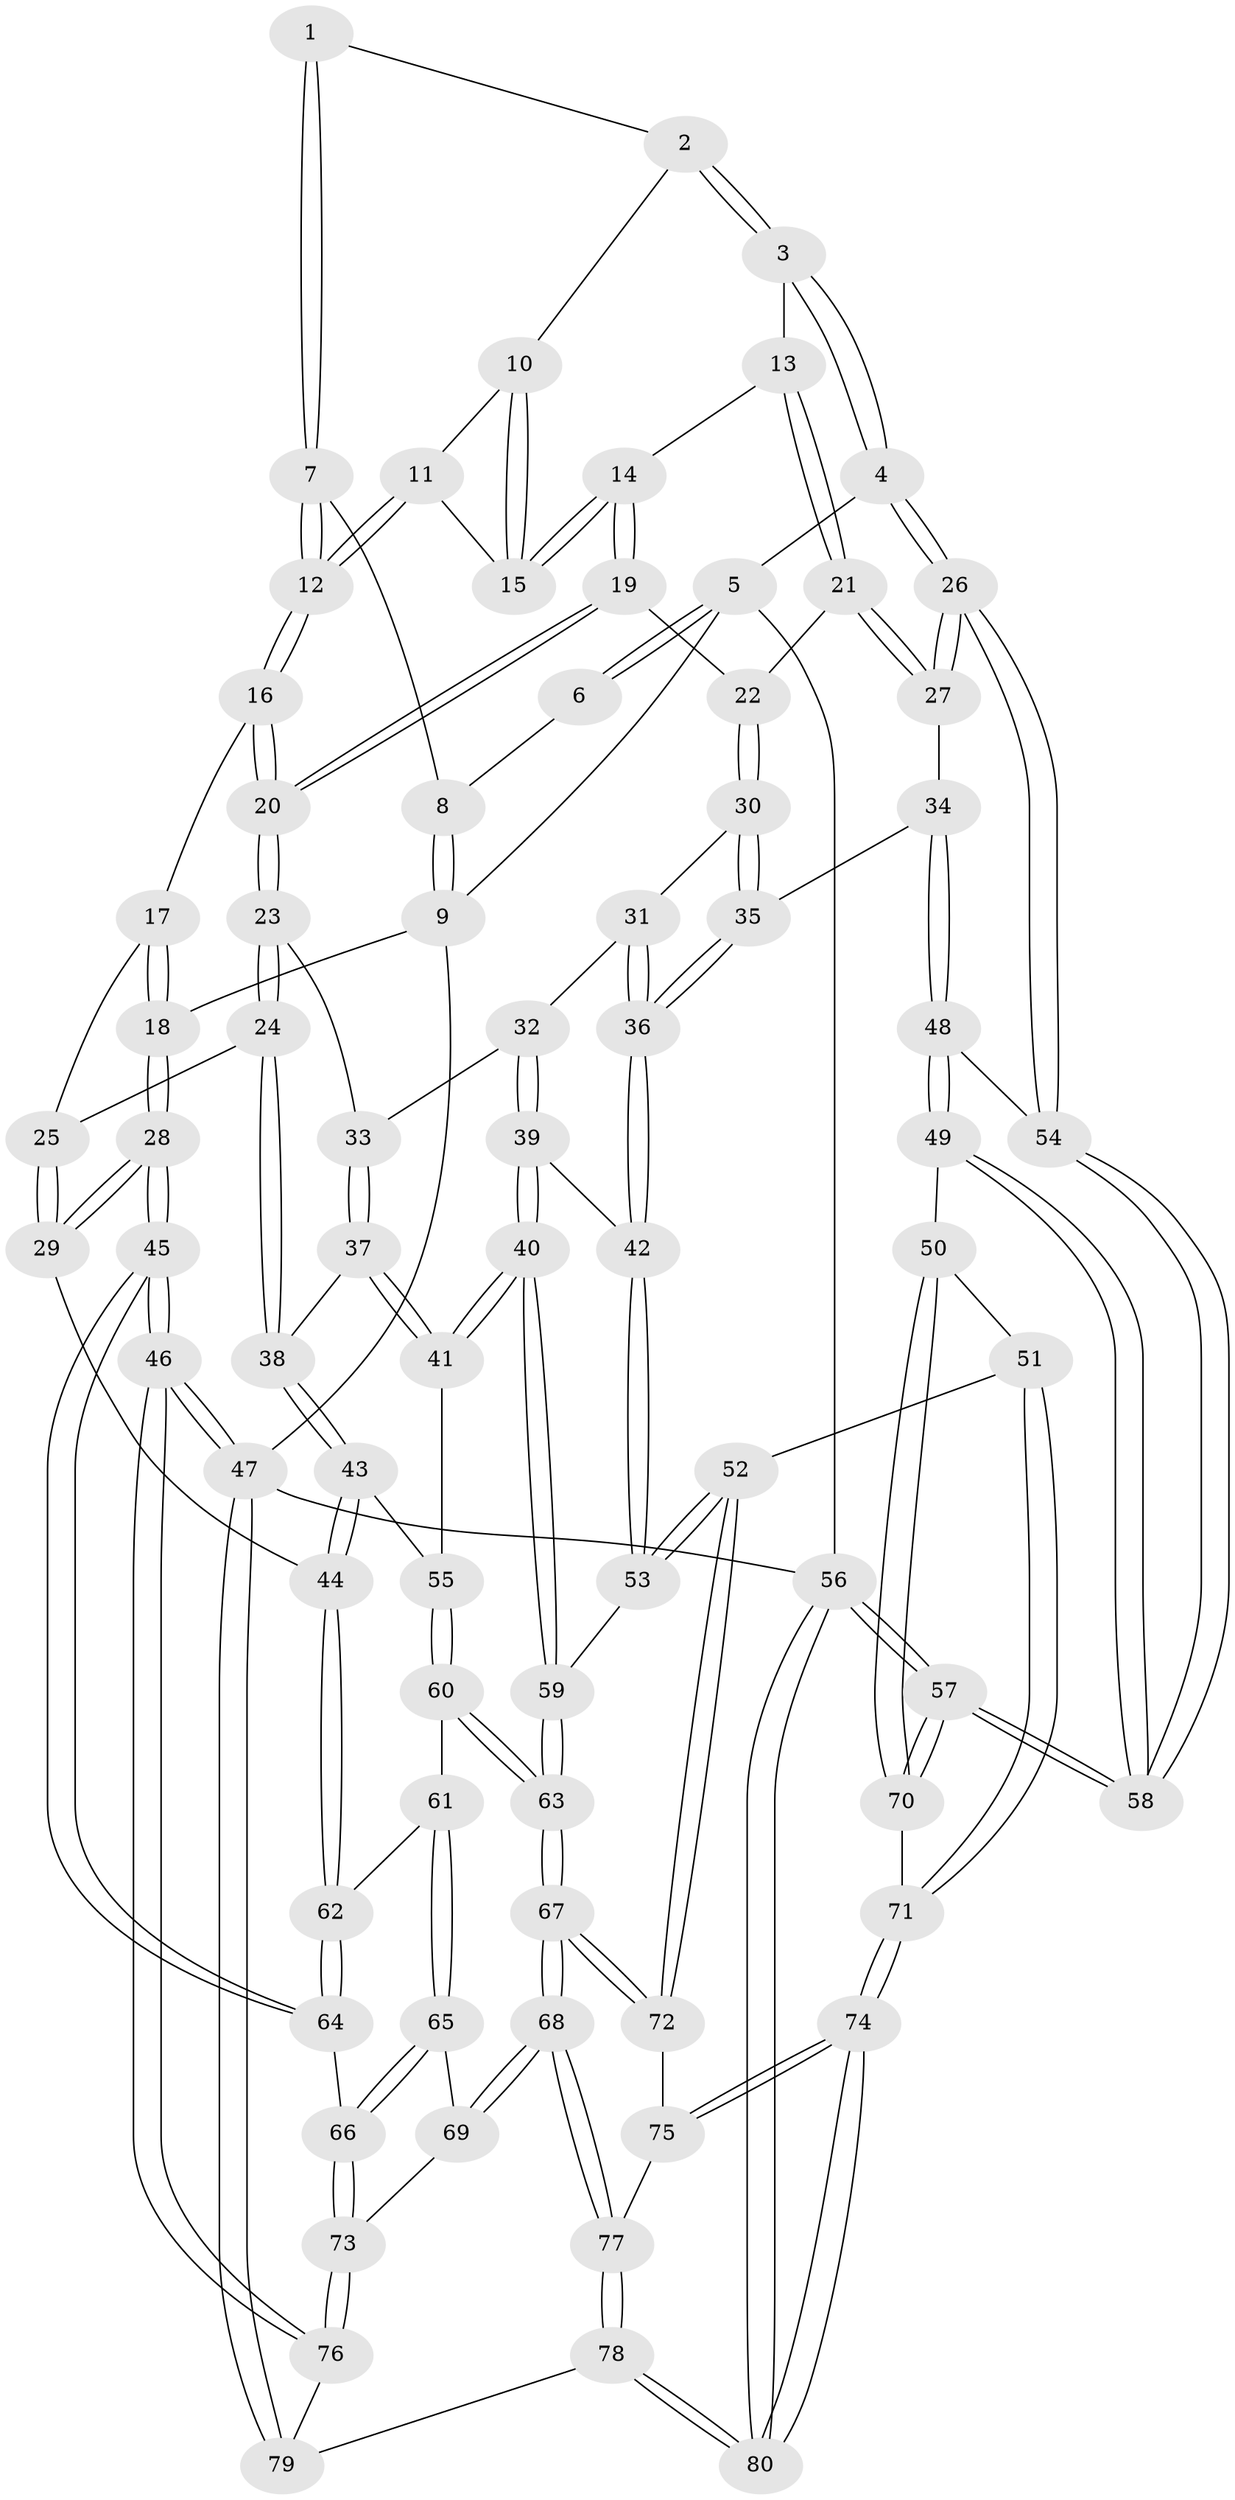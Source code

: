 // Generated by graph-tools (version 1.1) at 2025/38/03/09/25 02:38:36]
// undirected, 80 vertices, 197 edges
graph export_dot {
graph [start="1"]
  node [color=gray90,style=filled];
  1 [pos="+0.6883596778283915+0.03947922978331795"];
  2 [pos="+0.7181295239230819+0.08895866685659223"];
  3 [pos="+1+0.16725937548876138"];
  4 [pos="+1+0.1649525958705015"];
  5 [pos="+1+0"];
  6 [pos="+0.6589074915336699+0"];
  7 [pos="+0.4496870115227549+0.13937821855067725"];
  8 [pos="+0.21165905790657003+0"];
  9 [pos="+0+0"];
  10 [pos="+0.7155203482731245+0.09523743324165412"];
  11 [pos="+0.5738807784656348+0.1880196125841917"];
  12 [pos="+0.46476233497372627+0.2054358934244156"];
  13 [pos="+0.7775590566513256+0.27895004696422204"];
  14 [pos="+0.7004502168712587+0.2858319804103862"];
  15 [pos="+0.6941736890709045+0.2410062241453107"];
  16 [pos="+0.46392119544521115+0.21375693290543923"];
  17 [pos="+0.35475751332887084+0.29910465396536123"];
  18 [pos="+0+0"];
  19 [pos="+0.6641782788634455+0.33759631935428325"];
  20 [pos="+0.5791093823345298+0.36417904738544626"];
  21 [pos="+0.8234227811564382+0.4013846257376947"];
  22 [pos="+0.7438659067252757+0.4134675676842051"];
  23 [pos="+0.5783089611301525+0.3662197272801206"];
  24 [pos="+0.4002366123301623+0.45489608621783356"];
  25 [pos="+0.33509242748684065+0.3718394721578659"];
  26 [pos="+1+0.2849111462852175"];
  27 [pos="+0.8650543942643475+0.40803844828642893"];
  28 [pos="+0+0.42623040221778913"];
  29 [pos="+0.054144599794877374+0.4584870361621536"];
  30 [pos="+0.743819543077002+0.4142591855694138"];
  31 [pos="+0.6971560039741198+0.493889938402383"];
  32 [pos="+0.644570771713636+0.490068978803139"];
  33 [pos="+0.5885025828694445+0.4464405864659642"];
  34 [pos="+0.8092495970837706+0.5424567171201492"];
  35 [pos="+0.7964727409732967+0.542351206803705"];
  36 [pos="+0.7460153044793393+0.5652387742305813"];
  37 [pos="+0.5305339056738746+0.5702792844841864"];
  38 [pos="+0.3979913783353124+0.5247371412405498"];
  39 [pos="+0.6481265795819109+0.5263212182655858"];
  40 [pos="+0.5726404648560726+0.6359621362391339"];
  41 [pos="+0.5556180629854172+0.6186075961395195"];
  42 [pos="+0.7186147705037259+0.6012321665488144"];
  43 [pos="+0.3625033943872115+0.560120948882091"];
  44 [pos="+0.2661303849875298+0.6002049432004196"];
  45 [pos="+0+0.6513378266713598"];
  46 [pos="+0+1"];
  47 [pos="+0+1"];
  48 [pos="+0.8781542814641988+0.5816275821553553"];
  49 [pos="+0.8795981618529551+0.7066409483580623"];
  50 [pos="+0.8754027370612969+0.7151455896560244"];
  51 [pos="+0.8577100138508741+0.7252264615888686"];
  52 [pos="+0.7191060912221061+0.7487911857008653"];
  53 [pos="+0.6726202571452039+0.7036237824559186"];
  54 [pos="+1+0.34595163572636534"];
  55 [pos="+0.4271695772155579+0.6646822792973642"];
  56 [pos="+1+1"];
  57 [pos="+1+0.8353623587747191"];
  58 [pos="+1+0.5668393591015143"];
  59 [pos="+0.6120222162898853+0.6916252949814423"];
  60 [pos="+0.41734718094067946+0.7243848104866246"];
  61 [pos="+0.2831972994165743+0.6968563847449295"];
  62 [pos="+0.2701865325530654+0.6695583302420526"];
  63 [pos="+0.47570552381126846+0.8041453010775472"];
  64 [pos="+0.06523498637879006+0.7759204683291622"];
  65 [pos="+0.2798744344749245+0.7545326059222879"];
  66 [pos="+0.09697629841507407+0.8142747768925506"];
  67 [pos="+0.4373080305205232+0.9339286819280462"];
  68 [pos="+0.4174726172085309+0.9748732235399403"];
  69 [pos="+0.2956120475469736+0.8106661616082775"];
  70 [pos="+1+0.8065105605673832"];
  71 [pos="+0.8902295499141313+0.9197293427602694"];
  72 [pos="+0.7164876900122077+0.8123635457236265"];
  73 [pos="+0.12012193092335195+0.8601107173389145"];
  74 [pos="+0.8435451667696814+1"];
  75 [pos="+0.7396521375779284+0.9212594246744479"];
  76 [pos="+0.125374726689993+0.8854896691450801"];
  77 [pos="+0.4171824019549341+0.978746237650587"];
  78 [pos="+0.33116521955799366+1"];
  79 [pos="+0.3025007075930027+1"];
  80 [pos="+0.9192376344427329+1"];
  1 -- 2;
  1 -- 7;
  1 -- 7;
  2 -- 3;
  2 -- 3;
  2 -- 10;
  3 -- 4;
  3 -- 4;
  3 -- 13;
  4 -- 5;
  4 -- 26;
  4 -- 26;
  5 -- 6;
  5 -- 6;
  5 -- 9;
  5 -- 56;
  6 -- 8;
  7 -- 8;
  7 -- 12;
  7 -- 12;
  8 -- 9;
  8 -- 9;
  9 -- 18;
  9 -- 47;
  10 -- 11;
  10 -- 15;
  10 -- 15;
  11 -- 12;
  11 -- 12;
  11 -- 15;
  12 -- 16;
  12 -- 16;
  13 -- 14;
  13 -- 21;
  13 -- 21;
  14 -- 15;
  14 -- 15;
  14 -- 19;
  14 -- 19;
  16 -- 17;
  16 -- 20;
  16 -- 20;
  17 -- 18;
  17 -- 18;
  17 -- 25;
  18 -- 28;
  18 -- 28;
  19 -- 20;
  19 -- 20;
  19 -- 22;
  20 -- 23;
  20 -- 23;
  21 -- 22;
  21 -- 27;
  21 -- 27;
  22 -- 30;
  22 -- 30;
  23 -- 24;
  23 -- 24;
  23 -- 33;
  24 -- 25;
  24 -- 38;
  24 -- 38;
  25 -- 29;
  25 -- 29;
  26 -- 27;
  26 -- 27;
  26 -- 54;
  26 -- 54;
  27 -- 34;
  28 -- 29;
  28 -- 29;
  28 -- 45;
  28 -- 45;
  29 -- 44;
  30 -- 31;
  30 -- 35;
  30 -- 35;
  31 -- 32;
  31 -- 36;
  31 -- 36;
  32 -- 33;
  32 -- 39;
  32 -- 39;
  33 -- 37;
  33 -- 37;
  34 -- 35;
  34 -- 48;
  34 -- 48;
  35 -- 36;
  35 -- 36;
  36 -- 42;
  36 -- 42;
  37 -- 38;
  37 -- 41;
  37 -- 41;
  38 -- 43;
  38 -- 43;
  39 -- 40;
  39 -- 40;
  39 -- 42;
  40 -- 41;
  40 -- 41;
  40 -- 59;
  40 -- 59;
  41 -- 55;
  42 -- 53;
  42 -- 53;
  43 -- 44;
  43 -- 44;
  43 -- 55;
  44 -- 62;
  44 -- 62;
  45 -- 46;
  45 -- 46;
  45 -- 64;
  45 -- 64;
  46 -- 47;
  46 -- 47;
  46 -- 76;
  46 -- 76;
  47 -- 79;
  47 -- 79;
  47 -- 56;
  48 -- 49;
  48 -- 49;
  48 -- 54;
  49 -- 50;
  49 -- 58;
  49 -- 58;
  50 -- 51;
  50 -- 70;
  50 -- 70;
  51 -- 52;
  51 -- 71;
  51 -- 71;
  52 -- 53;
  52 -- 53;
  52 -- 72;
  52 -- 72;
  53 -- 59;
  54 -- 58;
  54 -- 58;
  55 -- 60;
  55 -- 60;
  56 -- 57;
  56 -- 57;
  56 -- 80;
  56 -- 80;
  57 -- 58;
  57 -- 58;
  57 -- 70;
  57 -- 70;
  59 -- 63;
  59 -- 63;
  60 -- 61;
  60 -- 63;
  60 -- 63;
  61 -- 62;
  61 -- 65;
  61 -- 65;
  62 -- 64;
  62 -- 64;
  63 -- 67;
  63 -- 67;
  64 -- 66;
  65 -- 66;
  65 -- 66;
  65 -- 69;
  66 -- 73;
  66 -- 73;
  67 -- 68;
  67 -- 68;
  67 -- 72;
  67 -- 72;
  68 -- 69;
  68 -- 69;
  68 -- 77;
  68 -- 77;
  69 -- 73;
  70 -- 71;
  71 -- 74;
  71 -- 74;
  72 -- 75;
  73 -- 76;
  73 -- 76;
  74 -- 75;
  74 -- 75;
  74 -- 80;
  74 -- 80;
  75 -- 77;
  76 -- 79;
  77 -- 78;
  77 -- 78;
  78 -- 79;
  78 -- 80;
  78 -- 80;
}
